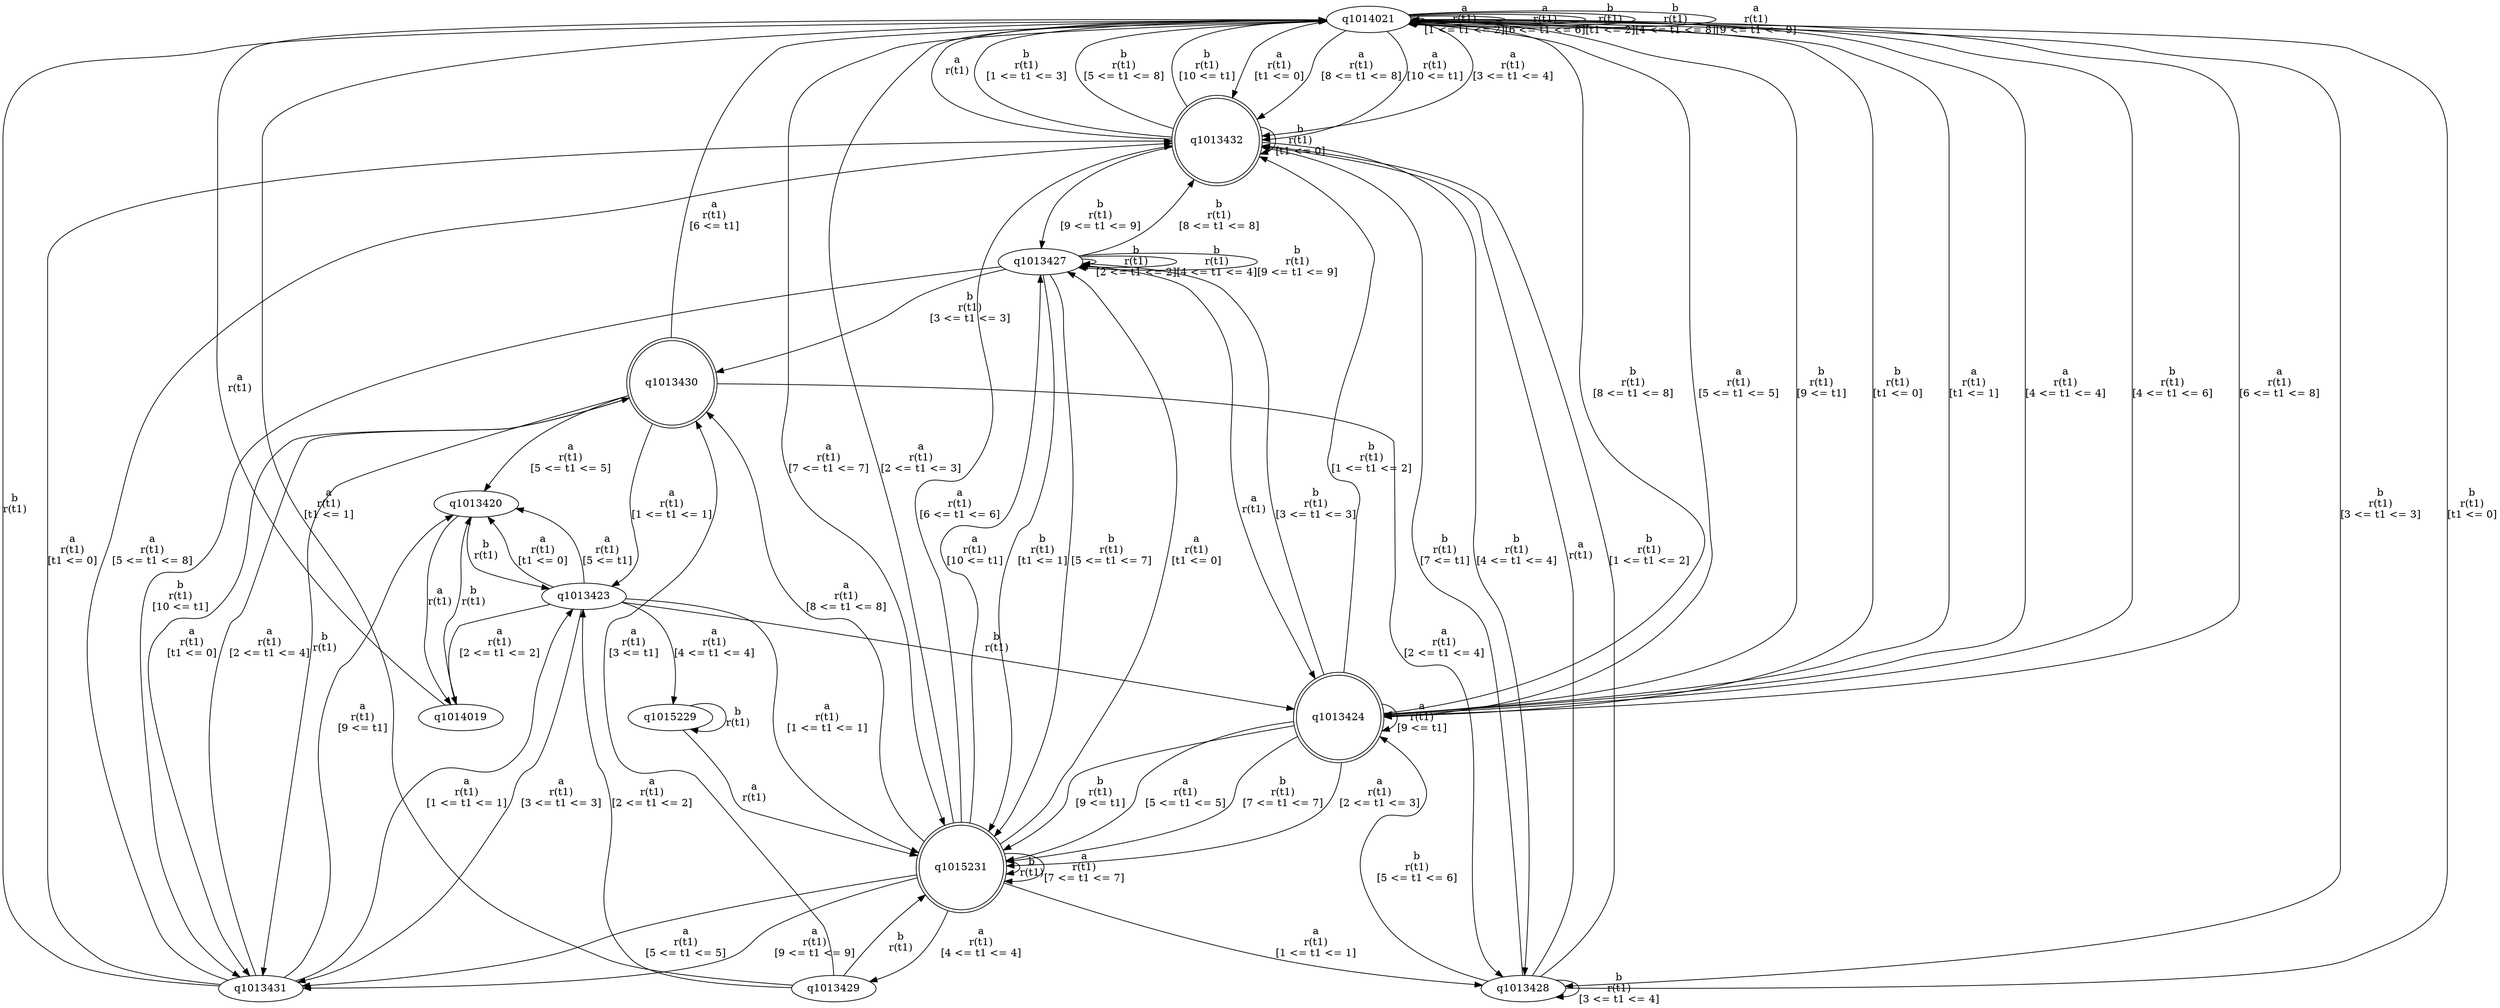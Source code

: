 digraph "tests_1/test113/solution101/solution_verwer" {
	q1014021[label=q1014021]
	q1013432[label=q1013432 shape=doublecircle]
	q1013428[label=q1013428]
	q1013424[label=q1013424 shape=doublecircle]
	q1013427[label=q1013427]
	q1015231[label=q1015231 shape=doublecircle]
	q1013431[label=q1013431]
	q1013423[label=q1013423]
	q1013420[label=q1013420]
	q1014019[label=q1014019]
	q1015229[label=q1015229]
	q1013430[label=q1013430 shape=doublecircle]
	q1013429[label=q1013429]
	q1014021 -> q1013432[label="a\nr(t1)\n[t1 <= 0]"]
	q1013432 -> q1014021[label="a\nr(t1)\n"]
	q1013432 -> q1013432[label="b\nr(t1)\n[t1 <= 0]"]
	q1013432 -> q1014021[label="b\nr(t1)\n[1 <= t1 <= 3]"]
	q1013432 -> q1013428[label="b\nr(t1)\n[4 <= t1 <= 4]"]
	q1013428 -> q1013432[label="a\nr(t1)\n"]
	q1013428 -> q1014021[label="b\nr(t1)\n[t1 <= 0]"]
	q1013428 -> q1013432[label="b\nr(t1)\n[1 <= t1 <= 2]"]
	q1013428 -> q1013428[label="b\nr(t1)\n[3 <= t1 <= 4]"]
	q1013428 -> q1013424[label="b\nr(t1)\n[5 <= t1 <= 6]"]
	q1013424 -> q1014021[label="b\nr(t1)\n[t1 <= 0]"]
	q1013424 -> q1014021[label="a\nr(t1)\n[t1 <= 1]"]
	q1013424 -> q1013432[label="b\nr(t1)\n[1 <= t1 <= 2]"]
	q1013424 -> q1013427[label="b\nr(t1)\n[3 <= t1 <= 3]"]
	q1013427 -> q1013424[label="a\nr(t1)\n"]
	q1013427 -> q1015231[label="b\nr(t1)\n[t1 <= 1]"]
	q1015231 -> q1015231[label="b\nr(t1)\n"]
	q1015231 -> q1013427[label="a\nr(t1)\n[t1 <= 0]"]
	q1015231 -> q1013428[label="a\nr(t1)\n[1 <= t1 <= 1]"]
	q1015231 -> q1013431[label="a\nr(t1)\n[5 <= t1 <= 5]"]
	q1013431 -> q1014021[label="b\nr(t1)\n"]
	q1013431 -> q1013432[label="a\nr(t1)\n[t1 <= 0]"]
	q1013431 -> q1013423[label="a\nr(t1)\n[1 <= t1 <= 1]"]
	q1013423 -> q1013424[label="b\nr(t1)\n"]
	q1013423 -> q1013420[label="a\nr(t1)\n[t1 <= 0]"]
	q1013420 -> q1013423[label="b\nr(t1)\n"]
	q1013420 -> q1014019[label="a\nr(t1)\n"]
	q1014019 -> q1013420[label="b\nr(t1)\n"]
	q1014019 -> q1014021[label="a\nr(t1)\n"]
	q1013423 -> q1015231[label="a\nr(t1)\n[1 <= t1 <= 1]"]
	q1013423 -> q1013420[label="a\nr(t1)\n[5 <= t1]"]
	q1013423 -> q1014019[label="a\nr(t1)\n[2 <= t1 <= 2]"]
	q1013423 -> q1013431[label="a\nr(t1)\n[3 <= t1 <= 3]"]
	q1013423 -> q1015229[label="a\nr(t1)\n[4 <= t1 <= 4]"]
	q1015229 -> q1015229[label="b\nr(t1)\n"]
	q1015229 -> q1015231[label="a\nr(t1)\n"]
	q1013431 -> q1013430[label="a\nr(t1)\n[2 <= t1 <= 4]"]
	q1013430 -> q1013431[label="b\nr(t1)\n"]
	q1013430 -> q1013431[label="a\nr(t1)\n[t1 <= 0]"]
	q1013430 -> q1013423[label="a\nr(t1)\n[1 <= t1 <= 1]"]
	q1013430 -> q1013428[label="a\nr(t1)\n[2 <= t1 <= 4]"]
	q1013430 -> q1013420[label="a\nr(t1)\n[5 <= t1 <= 5]"]
	q1013430 -> q1014021[label="a\nr(t1)\n[6 <= t1]"]
	q1013431 -> q1013432[label="a\nr(t1)\n[5 <= t1 <= 8]"]
	q1013431 -> q1013420[label="a\nr(t1)\n[9 <= t1]"]
	q1015231 -> q1013432[label="a\nr(t1)\n[6 <= t1 <= 6]"]
	q1015231 -> q1015231[label="a\nr(t1)\n[7 <= t1 <= 7]"]
	q1015231 -> q1013430[label="a\nr(t1)\n[8 <= t1 <= 8]"]
	q1015231 -> q1013431[label="a\nr(t1)\n[9 <= t1 <= 9]"]
	q1015231 -> q1013427[label="a\nr(t1)\n[10 <= t1]"]
	q1015231 -> q1013429[label="a\nr(t1)\n[4 <= t1 <= 4]"]
	q1013429 -> q1015231[label="b\nr(t1)\n"]
	q1013429 -> q1014021[label="a\nr(t1)\n[t1 <= 1]"]
	q1013429 -> q1013423[label="a\nr(t1)\n[2 <= t1 <= 2]"]
	q1013429 -> q1013430[label="a\nr(t1)\n[3 <= t1]"]
	q1015231 -> q1014021[label="a\nr(t1)\n[2 <= t1 <= 3]"]
	q1013427 -> q1013427[label="b\nr(t1)\n[2 <= t1 <= 2]"]
	q1013427 -> q1013430[label="b\nr(t1)\n[3 <= t1 <= 3]"]
	q1013427 -> q1013427[label="b\nr(t1)\n[4 <= t1 <= 4]"]
	q1013427 -> q1015231[label="b\nr(t1)\n[5 <= t1 <= 7]"]
	q1013427 -> q1013432[label="b\nr(t1)\n[8 <= t1 <= 8]"]
	q1013427 -> q1013427[label="b\nr(t1)\n[9 <= t1 <= 9]"]
	q1013427 -> q1013431[label="b\nr(t1)\n[10 <= t1]"]
	q1013424 -> q1014021[label="a\nr(t1)\n[4 <= t1 <= 4]"]
	q1013424 -> q1015231[label="a\nr(t1)\n[5 <= t1 <= 5]"]
	q1013424 -> q1014021[label="b\nr(t1)\n[4 <= t1 <= 6]"]
	q1013424 -> q1015231[label="b\nr(t1)\n[7 <= t1 <= 7]"]
	q1013424 -> q1014021[label="a\nr(t1)\n[6 <= t1 <= 8]"]
	q1013424 -> q1013424[label="a\nr(t1)\n[9 <= t1]"]
	q1013424 -> q1014021[label="b\nr(t1)\n[8 <= t1 <= 8]"]
	q1013424 -> q1015231[label="a\nr(t1)\n[2 <= t1 <= 3]"]
	q1013424 -> q1015231[label="b\nr(t1)\n[9 <= t1]"]
	q1013428 -> q1013432[label="b\nr(t1)\n[7 <= t1]"]
	q1013432 -> q1014021[label="b\nr(t1)\n[5 <= t1 <= 8]"]
	q1013432 -> q1013427[label="b\nr(t1)\n[9 <= t1 <= 9]"]
	q1013432 -> q1014021[label="b\nr(t1)\n[10 <= t1]"]
	q1014021 -> q1014021[label="a\nr(t1)\n[1 <= t1 <= 2]"]
	q1014021 -> q1013428[label="b\nr(t1)\n[3 <= t1 <= 3]"]
	q1014021 -> q1013424[label="a\nr(t1)\n[5 <= t1 <= 5]"]
	q1014021 -> q1014021[label="a\nr(t1)\n[6 <= t1 <= 6]"]
	q1014021 -> q1014021[label="b\nr(t1)\n[t1 <= 2]"]
	q1014021 -> q1015231[label="a\nr(t1)\n[7 <= t1 <= 7]"]
	q1014021 -> q1014021[label="b\nr(t1)\n[4 <= t1 <= 8]"]
	q1014021 -> q1013432[label="a\nr(t1)\n[8 <= t1 <= 8]"]
	q1014021 -> q1014021[label="a\nr(t1)\n[9 <= t1 <= 9]"]
	q1014021 -> q1013432[label="a\nr(t1)\n[10 <= t1]"]
	q1014021 -> q1013432[label="a\nr(t1)\n[3 <= t1 <= 4]"]
	q1014021 -> q1013424[label="b\nr(t1)\n[9 <= t1]"]
}

